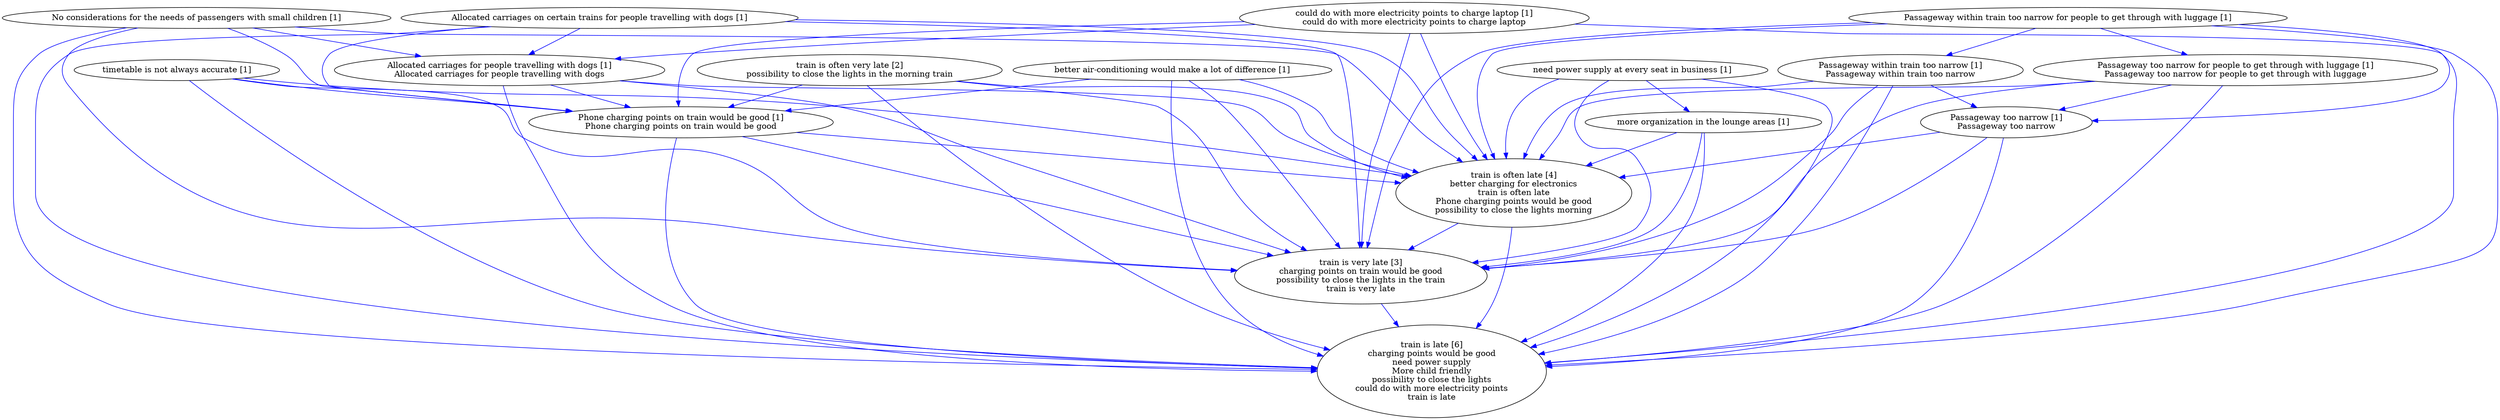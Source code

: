 digraph collapsedGraph {
"train is very late [3]\ncharging points on train would be good\npossibility to close the lights in the train\ntrain is very late""train is often very late [2]\npossibility to close the lights in the morning train""train is often late [4]\nbetter charging for electronics\ntrain is often late\nPhone charging points would be good\npossibility to close the lights morning""train is late [6]\ncharging points would be good\nneed power supply\nMore child friendly\npossibility to close the lights\ncould do with more electricity points\ntrain is late""Allocated carriages on certain trains for people travelling with dogs [1]""Allocated carriages for people travelling with dogs [1]\nAllocated carriages for people travelling with dogs""No considerations for the needs of passengers with small children [1]""Passageway within train too narrow for people to get through with luggage [1]""Passageway too narrow for people to get through with luggage [1]\nPassageway too narrow for people to get through with luggage""Passageway too narrow [1]\nPassageway too narrow""Passageway within train too narrow [1]\nPassageway within train too narrow""Phone charging points on train would be good [1]\nPhone charging points on train would be good""better air-conditioning would make a lot of difference [1]""could do with more electricity points to charge laptop [1]\ncould do with more electricity points to charge laptop""more organization in the lounge areas [1]""need power supply at every seat in business [1]""timetable is not always accurate [1]""need power supply at every seat in business [1]" -> "train is late [6]\ncharging points would be good\nneed power supply\nMore child friendly\npossibility to close the lights\ncould do with more electricity points\ntrain is late" [color=blue]
"better air-conditioning would make a lot of difference [1]" -> "train is very late [3]\ncharging points on train would be good\npossibility to close the lights in the train\ntrain is very late" [color=blue]
"Passageway within train too narrow [1]\nPassageway within train too narrow" -> "train is late [6]\ncharging points would be good\nneed power supply\nMore child friendly\npossibility to close the lights\ncould do with more electricity points\ntrain is late" [color=blue]
"Passageway within train too narrow [1]\nPassageway within train too narrow" -> "train is often late [4]\nbetter charging for electronics\ntrain is often late\nPhone charging points would be good\npossibility to close the lights morning" [color=blue]
"Passageway within train too narrow [1]\nPassageway within train too narrow" -> "train is very late [3]\ncharging points on train would be good\npossibility to close the lights in the train\ntrain is very late" [color=blue]
"more organization in the lounge areas [1]" -> "train is often late [4]\nbetter charging for electronics\ntrain is often late\nPhone charging points would be good\npossibility to close the lights morning" [color=blue]
"Passageway too narrow [1]\nPassageway too narrow" -> "train is often late [4]\nbetter charging for electronics\ntrain is often late\nPhone charging points would be good\npossibility to close the lights morning" [color=blue]
"better air-conditioning would make a lot of difference [1]" -> "train is late [6]\ncharging points would be good\nneed power supply\nMore child friendly\npossibility to close the lights\ncould do with more electricity points\ntrain is late" [color=blue]
"train is often late [4]\nbetter charging for electronics\ntrain is often late\nPhone charging points would be good\npossibility to close the lights morning" -> "train is late [6]\ncharging points would be good\nneed power supply\nMore child friendly\npossibility to close the lights\ncould do with more electricity points\ntrain is late" [color=blue]
"Passageway too narrow [1]\nPassageway too narrow" -> "train is very late [3]\ncharging points on train would be good\npossibility to close the lights in the train\ntrain is very late" [color=blue]
"more organization in the lounge areas [1]" -> "train is very late [3]\ncharging points on train would be good\npossibility to close the lights in the train\ntrain is very late" [color=blue]
"better air-conditioning would make a lot of difference [1]" -> "Phone charging points on train would be good [1]\nPhone charging points on train would be good" [color=blue]
"better air-conditioning would make a lot of difference [1]" -> "train is often late [4]\nbetter charging for electronics\ntrain is often late\nPhone charging points would be good\npossibility to close the lights morning" [color=blue]
"more organization in the lounge areas [1]" -> "train is late [6]\ncharging points would be good\nneed power supply\nMore child friendly\npossibility to close the lights\ncould do with more electricity points\ntrain is late" [color=blue]
"train is very late [3]\ncharging points on train would be good\npossibility to close the lights in the train\ntrain is very late" -> "train is late [6]\ncharging points would be good\nneed power supply\nMore child friendly\npossibility to close the lights\ncould do with more electricity points\ntrain is late" [color=blue]
"Passageway too narrow [1]\nPassageway too narrow" -> "train is late [6]\ncharging points would be good\nneed power supply\nMore child friendly\npossibility to close the lights\ncould do with more electricity points\ntrain is late" [color=blue]
"Allocated carriages for people travelling with dogs [1]\nAllocated carriages for people travelling with dogs" -> "train is very late [3]\ncharging points on train would be good\npossibility to close the lights in the train\ntrain is very late" [color=blue]
"need power supply at every seat in business [1]" -> "more organization in the lounge areas [1]" [color=blue]
"need power supply at every seat in business [1]" -> "train is often late [4]\nbetter charging for electronics\ntrain is often late\nPhone charging points would be good\npossibility to close the lights morning" [color=blue]
"need power supply at every seat in business [1]" -> "train is very late [3]\ncharging points on train would be good\npossibility to close the lights in the train\ntrain is very late" [color=blue]
"Passageway too narrow for people to get through with luggage [1]\nPassageway too narrow for people to get through with luggage" -> "train is late [6]\ncharging points would be good\nneed power supply\nMore child friendly\npossibility to close the lights\ncould do with more electricity points\ntrain is late" [color=blue]
"train is often very late [2]\npossibility to close the lights in the morning train" -> "train is late [6]\ncharging points would be good\nneed power supply\nMore child friendly\npossibility to close the lights\ncould do with more electricity points\ntrain is late" [color=blue]
"train is often very late [2]\npossibility to close the lights in the morning train" -> "train is often late [4]\nbetter charging for electronics\ntrain is often late\nPhone charging points would be good\npossibility to close the lights morning" [color=blue]
"timetable is not always accurate [1]" -> "train is very late [3]\ncharging points on train would be good\npossibility to close the lights in the train\ntrain is very late" [color=blue]
"Passageway too narrow for people to get through with luggage [1]\nPassageway too narrow for people to get through with luggage" -> "train is often late [4]\nbetter charging for electronics\ntrain is often late\nPhone charging points would be good\npossibility to close the lights morning" [color=blue]
"Passageway too narrow for people to get through with luggage [1]\nPassageway too narrow for people to get through with luggage" -> "train is very late [3]\ncharging points on train would be good\npossibility to close the lights in the train\ntrain is very late" [color=blue]
"No considerations for the needs of passengers with small children [1]" -> "train is very late [3]\ncharging points on train would be good\npossibility to close the lights in the train\ntrain is very late" [color=blue]
"No considerations for the needs of passengers with small children [1]" -> "Phone charging points on train would be good [1]\nPhone charging points on train would be good" [color=blue]
"No considerations for the needs of passengers with small children [1]" -> "train is late [6]\ncharging points would be good\nneed power supply\nMore child friendly\npossibility to close the lights\ncould do with more electricity points\ntrain is late" [color=blue]
"could do with more electricity points to charge laptop [1]\ncould do with more electricity points to charge laptop" -> "train is late [6]\ncharging points would be good\nneed power supply\nMore child friendly\npossibility to close the lights\ncould do with more electricity points\ntrain is late" [color=blue]
"Allocated carriages for people travelling with dogs [1]\nAllocated carriages for people travelling with dogs" -> "train is late [6]\ncharging points would be good\nneed power supply\nMore child friendly\npossibility to close the lights\ncould do with more electricity points\ntrain is late" [color=blue]
"Allocated carriages for people travelling with dogs [1]\nAllocated carriages for people travelling with dogs" -> "Phone charging points on train would be good [1]\nPhone charging points on train would be good" [color=blue]
"No considerations for the needs of passengers with small children [1]" -> "Allocated carriages for people travelling with dogs [1]\nAllocated carriages for people travelling with dogs" [color=blue]
"No considerations for the needs of passengers with small children [1]" -> "train is often late [4]\nbetter charging for electronics\ntrain is often late\nPhone charging points would be good\npossibility to close the lights morning" [color=blue]
"Allocated carriages on certain trains for people travelling with dogs [1]" -> "train is very late [3]\ncharging points on train would be good\npossibility to close the lights in the train\ntrain is very late" [color=blue]
"Phone charging points on train would be good [1]\nPhone charging points on train would be good" -> "train is very late [3]\ncharging points on train would be good\npossibility to close the lights in the train\ntrain is very late" [color=blue]
"Allocated carriages on certain trains for people travelling with dogs [1]" -> "train is late [6]\ncharging points would be good\nneed power supply\nMore child friendly\npossibility to close the lights\ncould do with more electricity points\ntrain is late" [color=blue]
"Allocated carriages on certain trains for people travelling with dogs [1]" -> "Phone charging points on train would be good [1]\nPhone charging points on train would be good" [color=blue]
"timetable is not always accurate [1]" -> "Phone charging points on train would be good [1]\nPhone charging points on train would be good" [color=blue]
"timetable is not always accurate [1]" -> "train is late [6]\ncharging points would be good\nneed power supply\nMore child friendly\npossibility to close the lights\ncould do with more electricity points\ntrain is late" [color=blue]
"Phone charging points on train would be good [1]\nPhone charging points on train would be good" -> "train is late [6]\ncharging points would be good\nneed power supply\nMore child friendly\npossibility to close the lights\ncould do with more electricity points\ntrain is late" [color=blue]
"Allocated carriages on certain trains for people travelling with dogs [1]" -> "train is often late [4]\nbetter charging for electronics\ntrain is often late\nPhone charging points would be good\npossibility to close the lights morning" [color=blue]
"timetable is not always accurate [1]" -> "train is often late [4]\nbetter charging for electronics\ntrain is often late\nPhone charging points would be good\npossibility to close the lights morning" [color=blue]
"Phone charging points on train would be good [1]\nPhone charging points on train would be good" -> "train is often late [4]\nbetter charging for electronics\ntrain is often late\nPhone charging points would be good\npossibility to close the lights morning" [color=blue]
"Allocated carriages for people travelling with dogs [1]\nAllocated carriages for people travelling with dogs" -> "train is often late [4]\nbetter charging for electronics\ntrain is often late\nPhone charging points would be good\npossibility to close the lights morning" [color=blue]
"Passageway within train too narrow for people to get through with luggage [1]" -> "train is very late [3]\ncharging points on train would be good\npossibility to close the lights in the train\ntrain is very late" [color=blue]
"train is often very late [2]\npossibility to close the lights in the morning train" -> "train is very late [3]\ncharging points on train would be good\npossibility to close the lights in the train\ntrain is very late" [color=blue]
"Passageway within train too narrow for people to get through with luggage [1]" -> "train is late [6]\ncharging points would be good\nneed power supply\nMore child friendly\npossibility to close the lights\ncould do with more electricity points\ntrain is late" [color=blue]
"Passageway within train too narrow for people to get through with luggage [1]" -> "train is often late [4]\nbetter charging for electronics\ntrain is often late\nPhone charging points would be good\npossibility to close the lights morning" [color=blue]
"train is often very late [2]\npossibility to close the lights in the morning train" -> "Phone charging points on train would be good [1]\nPhone charging points on train would be good" [color=blue]
"could do with more electricity points to charge laptop [1]\ncould do with more electricity points to charge laptop" -> "Allocated carriages for people travelling with dogs [1]\nAllocated carriages for people travelling with dogs" [color=blue]
"could do with more electricity points to charge laptop [1]\ncould do with more electricity points to charge laptop" -> "train is very late [3]\ncharging points on train would be good\npossibility to close the lights in the train\ntrain is very late" [color=blue]
"could do with more electricity points to charge laptop [1]\ncould do with more electricity points to charge laptop" -> "train is often late [4]\nbetter charging for electronics\ntrain is often late\nPhone charging points would be good\npossibility to close the lights morning" [color=blue]
"could do with more electricity points to charge laptop [1]\ncould do with more electricity points to charge laptop" -> "Phone charging points on train would be good [1]\nPhone charging points on train would be good" [color=blue]
"Allocated carriages on certain trains for people travelling with dogs [1]" -> "Allocated carriages for people travelling with dogs [1]\nAllocated carriages for people travelling with dogs" [color=blue]
"Passageway within train too narrow for people to get through with luggage [1]" -> "Passageway too narrow for people to get through with luggage [1]\nPassageway too narrow for people to get through with luggage" [color=blue]
"Passageway too narrow for people to get through with luggage [1]\nPassageway too narrow for people to get through with luggage" -> "Passageway too narrow [1]\nPassageway too narrow" [color=blue]
"Passageway within train too narrow for people to get through with luggage [1]" -> "Passageway within train too narrow [1]\nPassageway within train too narrow" [color=blue]
"Passageway within train too narrow [1]\nPassageway within train too narrow" -> "Passageway too narrow [1]\nPassageway too narrow" [color=blue]
"Passageway within train too narrow for people to get through with luggage [1]" -> "Passageway too narrow [1]\nPassageway too narrow" [color=blue]
"train is often late [4]\nbetter charging for electronics\ntrain is often late\nPhone charging points would be good\npossibility to close the lights morning" -> "train is very late [3]\ncharging points on train would be good\npossibility to close the lights in the train\ntrain is very late" [color=blue]
}